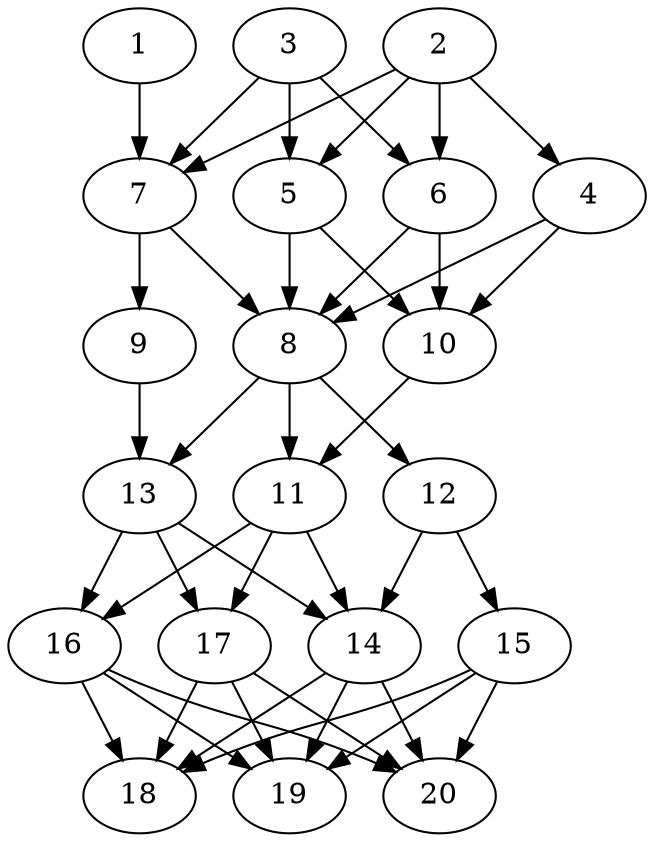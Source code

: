 // DAG automatically generated by daggen at Thu Oct  3 13:58:42 2019
// ./daggen --dot -n 20 --ccr 0.3 --fat 0.5 --regular 0.7 --density 0.9 --mindata 5242880 --maxdata 52428800 
digraph G {
  1 [size="111267840", alpha="0.13", expect_size="33380352"] 
  1 -> 7 [size ="33380352"]
  2 [size="106615467", alpha="0.19", expect_size="31984640"] 
  2 -> 4 [size ="31984640"]
  2 -> 5 [size ="31984640"]
  2 -> 6 [size ="31984640"]
  2 -> 7 [size ="31984640"]
  3 [size="32846507", alpha="0.02", expect_size="9853952"] 
  3 -> 5 [size ="9853952"]
  3 -> 6 [size ="9853952"]
  3 -> 7 [size ="9853952"]
  4 [size="75926187", alpha="0.02", expect_size="22777856"] 
  4 -> 8 [size ="22777856"]
  4 -> 10 [size ="22777856"]
  5 [size="172489387", alpha="0.15", expect_size="51746816"] 
  5 -> 8 [size ="51746816"]
  5 -> 10 [size ="51746816"]
  6 [size="25388373", alpha="0.13", expect_size="7616512"] 
  6 -> 8 [size ="7616512"]
  6 -> 10 [size ="7616512"]
  7 [size="78585173", alpha="0.20", expect_size="23575552"] 
  7 -> 8 [size ="23575552"]
  7 -> 9 [size ="23575552"]
  8 [size="141885440", alpha="0.18", expect_size="42565632"] 
  8 -> 11 [size ="42565632"]
  8 -> 12 [size ="42565632"]
  8 -> 13 [size ="42565632"]
  9 [size="172622507", alpha="0.09", expect_size="51786752"] 
  9 -> 13 [size ="51786752"]
  10 [size="68085760", alpha="0.02", expect_size="20425728"] 
  10 -> 11 [size ="20425728"]
  11 [size="94986240", alpha="0.08", expect_size="28495872"] 
  11 -> 14 [size ="28495872"]
  11 -> 16 [size ="28495872"]
  11 -> 17 [size ="28495872"]
  12 [size="38816427", alpha="0.17", expect_size="11644928"] 
  12 -> 14 [size ="11644928"]
  12 -> 15 [size ="11644928"]
  13 [size="28146347", alpha="0.08", expect_size="8443904"] 
  13 -> 14 [size ="8443904"]
  13 -> 16 [size ="8443904"]
  13 -> 17 [size ="8443904"]
  14 [size="41700693", alpha="0.06", expect_size="12510208"] 
  14 -> 18 [size ="12510208"]
  14 -> 19 [size ="12510208"]
  14 -> 20 [size ="12510208"]
  15 [size="54295893", alpha="0.06", expect_size="16288768"] 
  15 -> 18 [size ="16288768"]
  15 -> 19 [size ="16288768"]
  15 -> 20 [size ="16288768"]
  16 [size="170120533", alpha="0.04", expect_size="51036160"] 
  16 -> 18 [size ="51036160"]
  16 -> 19 [size ="51036160"]
  16 -> 20 [size ="51036160"]
  17 [size="115636907", alpha="0.14", expect_size="34691072"] 
  17 -> 18 [size ="34691072"]
  17 -> 19 [size ="34691072"]
  17 -> 20 [size ="34691072"]
  18 [size="112223573", alpha="0.15", expect_size="33667072"] 
  19 [size="98969600", alpha="0.01", expect_size="29690880"] 
  20 [size="172226560", alpha="0.12", expect_size="51667968"] 
}
